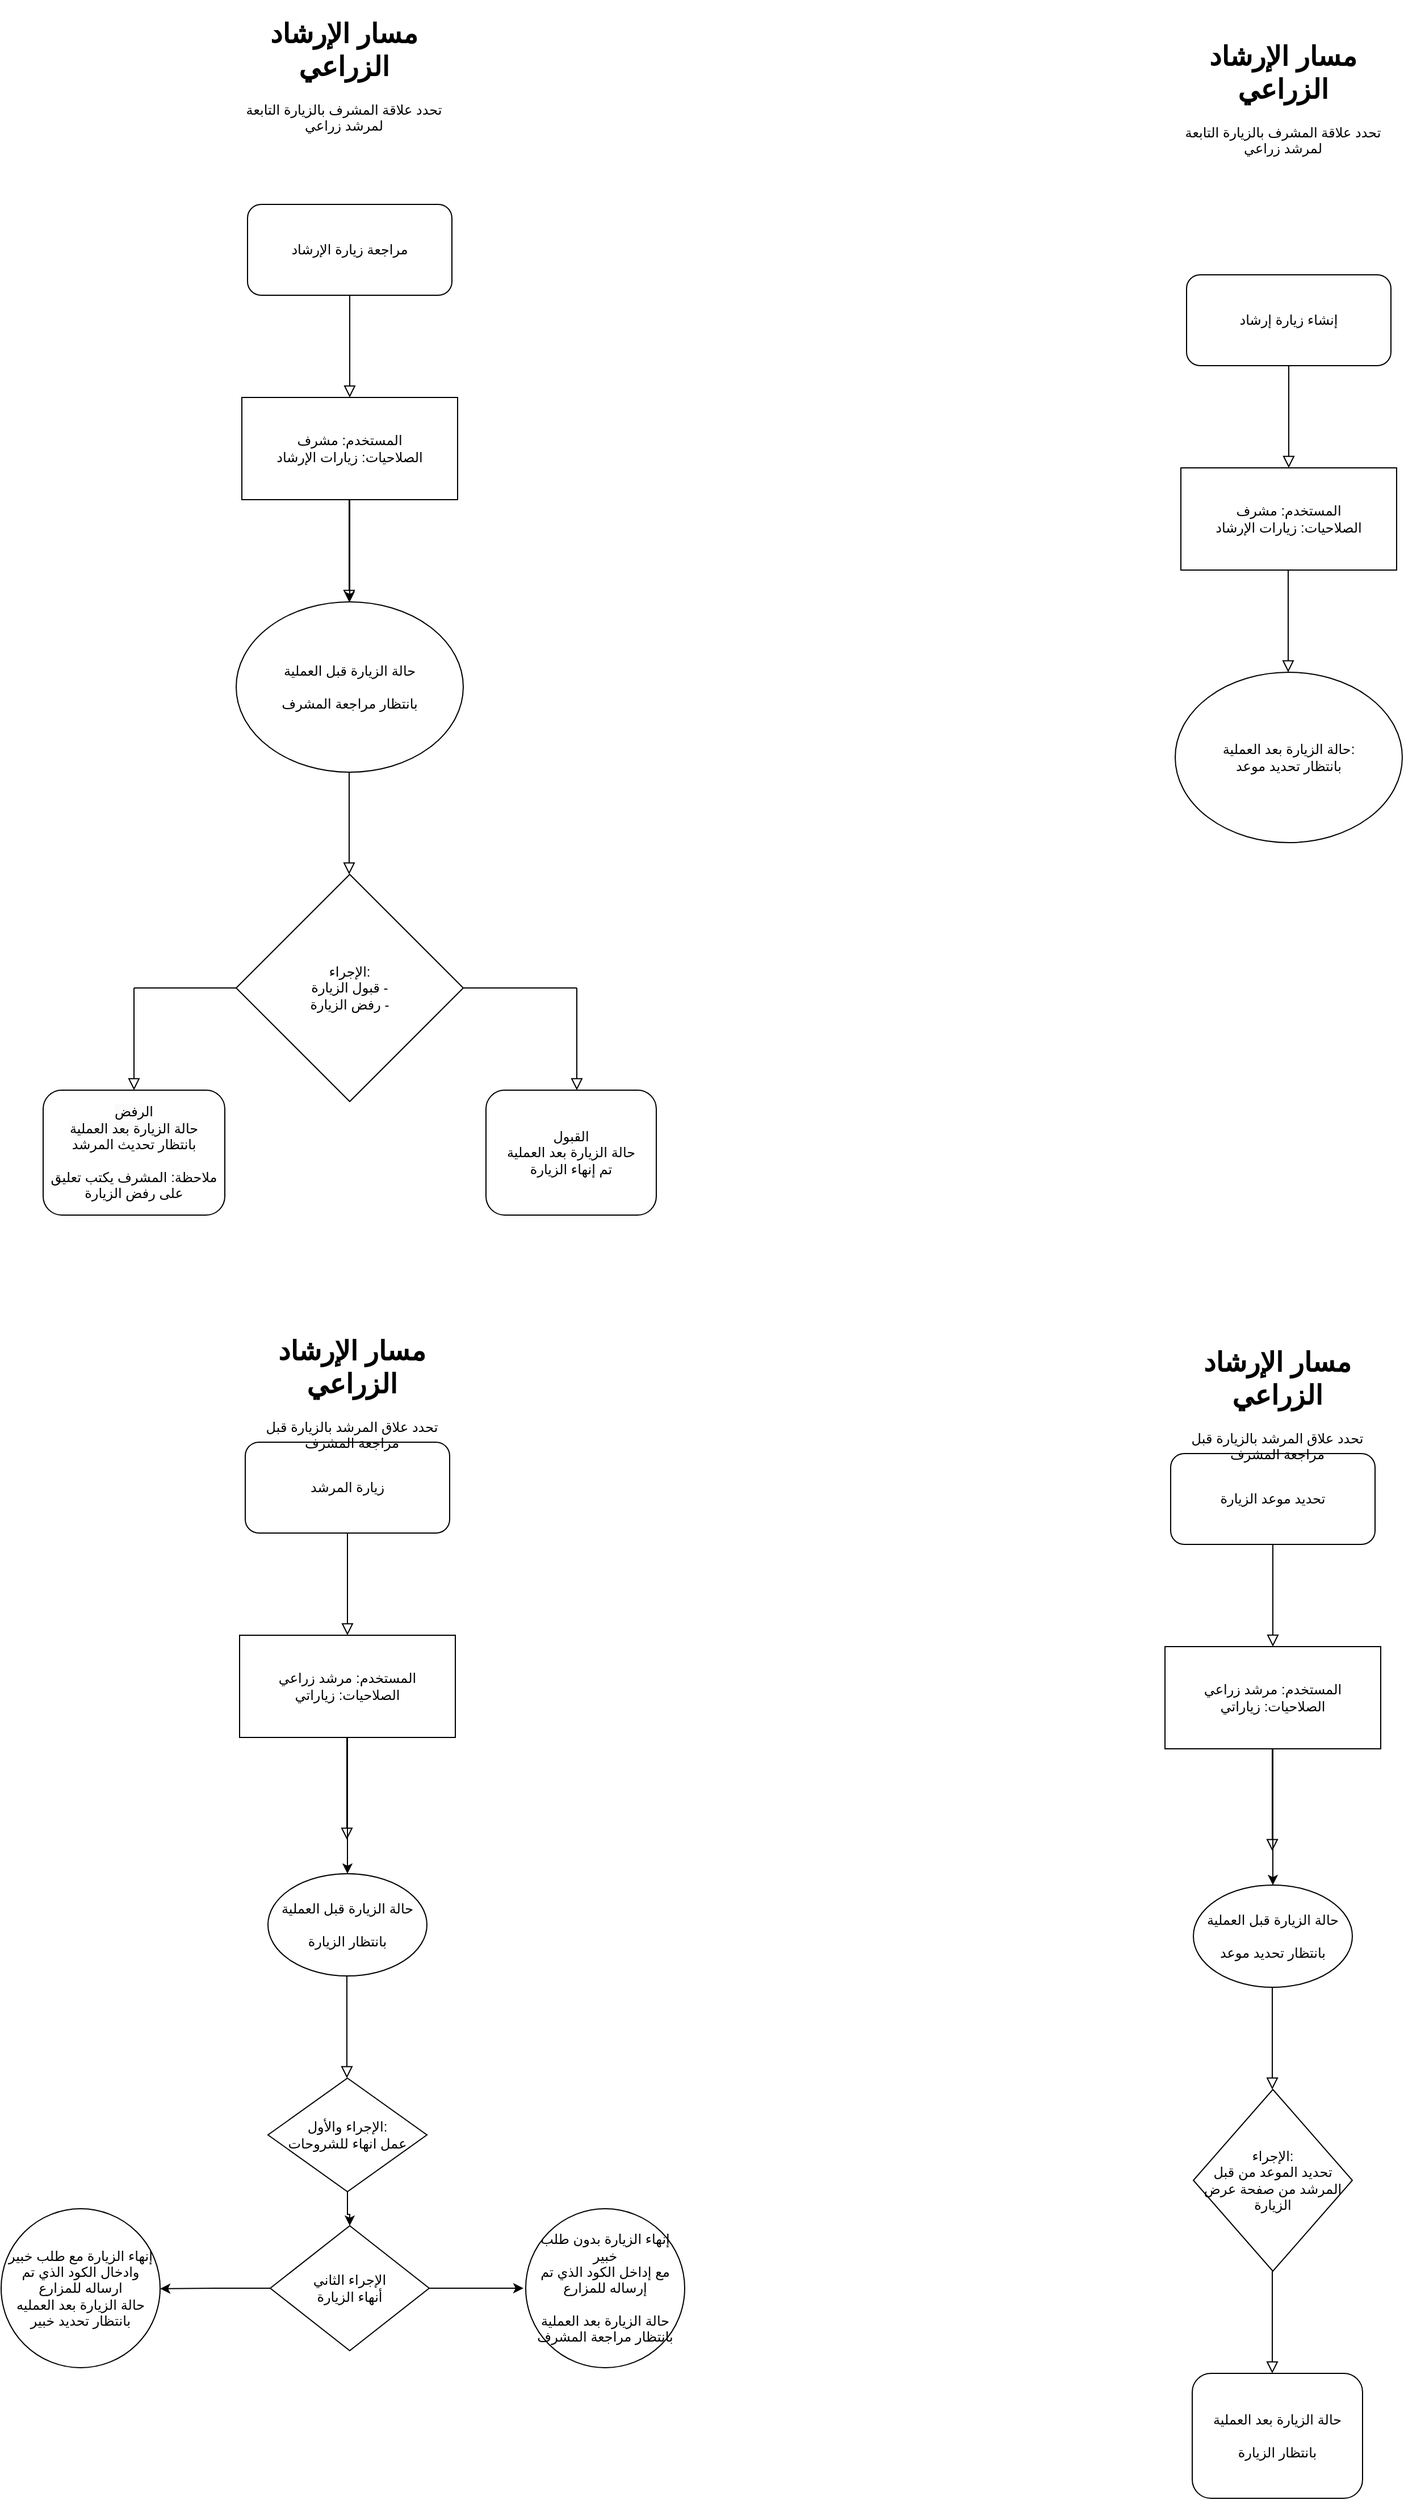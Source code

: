 <mxfile version="22.1.13" type="github">
  <diagram id="C5RBs43oDa-KdzZeNtuy" name="Page-1">
    <mxGraphModel dx="1965" dy="613" grid="1" gridSize="10" guides="1" tooltips="1" connect="1" arrows="1" fold="1" page="1" pageScale="1" pageWidth="827" pageHeight="1169" math="0" shadow="0">
      <root>
        <mxCell id="WIyWlLk6GJQsqaUBKTNV-0" />
        <mxCell id="WIyWlLk6GJQsqaUBKTNV-1" parent="WIyWlLk6GJQsqaUBKTNV-0" />
        <mxCell id="WIyWlLk6GJQsqaUBKTNV-2" value="" style="rounded=0;html=1;jettySize=auto;orthogonalLoop=1;fontSize=11;endArrow=block;endFill=0;endSize=8;strokeWidth=1;shadow=0;labelBackgroundColor=none;edgeStyle=orthogonalEdgeStyle;" parent="WIyWlLk6GJQsqaUBKTNV-1" source="WIyWlLk6GJQsqaUBKTNV-3" edge="1">
          <mxGeometry relative="1" as="geometry">
            <mxPoint x="414" y="462" as="targetPoint" />
          </mxGeometry>
        </mxCell>
        <mxCell id="WIyWlLk6GJQsqaUBKTNV-3" value="إنشاء زيارة إرشاد" style="rounded=1;whiteSpace=wrap;html=1;fontSize=12;glass=0;strokeWidth=1;shadow=0;" parent="WIyWlLk6GJQsqaUBKTNV-1" vertex="1">
          <mxGeometry x="324" y="292" width="180" height="80" as="geometry" />
        </mxCell>
        <mxCell id="__OgKGSpbxOhJbPQyg4M-0" value="المستخدم: مشرف&lt;br&gt;الصلاحيات:&amp;nbsp;زيارات الإرشاد" style="rounded=0;whiteSpace=wrap;html=1;" vertex="1" parent="WIyWlLk6GJQsqaUBKTNV-1">
          <mxGeometry x="319" y="462" width="190" height="90" as="geometry" />
        </mxCell>
        <mxCell id="__OgKGSpbxOhJbPQyg4M-3" value="" style="rounded=0;html=1;jettySize=auto;orthogonalLoop=1;fontSize=11;endArrow=block;endFill=0;endSize=8;strokeWidth=1;shadow=0;labelBackgroundColor=none;edgeStyle=orthogonalEdgeStyle;" edge="1" parent="WIyWlLk6GJQsqaUBKTNV-1">
          <mxGeometry relative="1" as="geometry">
            <mxPoint x="413.5" y="552" as="sourcePoint" />
            <mxPoint x="413.5" y="642" as="targetPoint" />
          </mxGeometry>
        </mxCell>
        <mxCell id="__OgKGSpbxOhJbPQyg4M-4" value="" style="rounded=0;html=1;jettySize=auto;orthogonalLoop=1;fontSize=11;endArrow=block;endFill=0;endSize=8;strokeWidth=1;shadow=0;labelBackgroundColor=none;edgeStyle=orthogonalEdgeStyle;" edge="1" parent="WIyWlLk6GJQsqaUBKTNV-1" source="__OgKGSpbxOhJbPQyg4M-5">
          <mxGeometry relative="1" as="geometry">
            <mxPoint x="-413" y="400" as="targetPoint" />
          </mxGeometry>
        </mxCell>
        <mxCell id="__OgKGSpbxOhJbPQyg4M-5" value="مراجعة زيارة الإرشاد" style="rounded=1;whiteSpace=wrap;html=1;fontSize=12;glass=0;strokeWidth=1;shadow=0;" vertex="1" parent="WIyWlLk6GJQsqaUBKTNV-1">
          <mxGeometry x="-503" y="230" width="180" height="80" as="geometry" />
        </mxCell>
        <mxCell id="__OgKGSpbxOhJbPQyg4M-12" value="" style="edgeStyle=orthogonalEdgeStyle;rounded=0;orthogonalLoop=1;jettySize=auto;html=1;" edge="1" parent="WIyWlLk6GJQsqaUBKTNV-1" source="__OgKGSpbxOhJbPQyg4M-6" target="__OgKGSpbxOhJbPQyg4M-9">
          <mxGeometry relative="1" as="geometry" />
        </mxCell>
        <mxCell id="__OgKGSpbxOhJbPQyg4M-6" value="المستخدم: مشرف&lt;br&gt;الصلاحيات:&amp;nbsp;زيارات الإرشاد" style="rounded=0;whiteSpace=wrap;html=1;" vertex="1" parent="WIyWlLk6GJQsqaUBKTNV-1">
          <mxGeometry x="-508" y="400" width="190" height="90" as="geometry" />
        </mxCell>
        <mxCell id="__OgKGSpbxOhJbPQyg4M-8" value="" style="rounded=0;html=1;jettySize=auto;orthogonalLoop=1;fontSize=11;endArrow=block;endFill=0;endSize=8;strokeWidth=1;shadow=0;labelBackgroundColor=none;edgeStyle=orthogonalEdgeStyle;" edge="1" parent="WIyWlLk6GJQsqaUBKTNV-1">
          <mxGeometry relative="1" as="geometry">
            <mxPoint x="-413.5" y="490" as="sourcePoint" />
            <mxPoint x="-413.5" y="580" as="targetPoint" />
          </mxGeometry>
        </mxCell>
        <mxCell id="__OgKGSpbxOhJbPQyg4M-9" value="حالة الزيارة قبل العملية&lt;br&gt;&lt;br&gt;بانتظار مراجعة المشرف" style="ellipse;whiteSpace=wrap;html=1;" vertex="1" parent="WIyWlLk6GJQsqaUBKTNV-1">
          <mxGeometry x="-513" y="580" width="200" height="150" as="geometry" />
        </mxCell>
        <mxCell id="__OgKGSpbxOhJbPQyg4M-10" value="حالة الزيارة بعد العملية:&lt;br style=&quot;border-color: var(--border-color);&quot;&gt;بانتظار تحديد موعد" style="ellipse;whiteSpace=wrap;html=1;" vertex="1" parent="WIyWlLk6GJQsqaUBKTNV-1">
          <mxGeometry x="314" y="642" width="200" height="150" as="geometry" />
        </mxCell>
        <mxCell id="__OgKGSpbxOhJbPQyg4M-11" value="الإجراء:&lt;br&gt;قبول الزيارة -&lt;br&gt;رفض الزيارة -" style="rhombus;whiteSpace=wrap;html=1;" vertex="1" parent="WIyWlLk6GJQsqaUBKTNV-1">
          <mxGeometry x="-513" y="820" width="200" height="200" as="geometry" />
        </mxCell>
        <mxCell id="__OgKGSpbxOhJbPQyg4M-13" value="" style="rounded=0;html=1;jettySize=auto;orthogonalLoop=1;fontSize=11;endArrow=block;endFill=0;endSize=8;strokeWidth=1;shadow=0;labelBackgroundColor=none;edgeStyle=orthogonalEdgeStyle;" edge="1" parent="WIyWlLk6GJQsqaUBKTNV-1">
          <mxGeometry relative="1" as="geometry">
            <mxPoint x="-413.5" y="730" as="sourcePoint" />
            <mxPoint x="-413.5" y="820" as="targetPoint" />
            <Array as="points">
              <mxPoint x="-413" y="770" />
              <mxPoint x="-413" y="770" />
            </Array>
          </mxGeometry>
        </mxCell>
        <mxCell id="__OgKGSpbxOhJbPQyg4M-15" value="" style="endArrow=none;html=1;rounded=0;" edge="1" parent="WIyWlLk6GJQsqaUBKTNV-1">
          <mxGeometry width="50" height="50" relative="1" as="geometry">
            <mxPoint x="-603" y="920" as="sourcePoint" />
            <mxPoint x="-513" y="920" as="targetPoint" />
          </mxGeometry>
        </mxCell>
        <mxCell id="__OgKGSpbxOhJbPQyg4M-16" value="" style="rounded=0;html=1;jettySize=auto;orthogonalLoop=1;fontSize=11;endArrow=block;endFill=0;endSize=8;strokeWidth=1;shadow=0;labelBackgroundColor=none;edgeStyle=orthogonalEdgeStyle;" edge="1" parent="WIyWlLk6GJQsqaUBKTNV-1">
          <mxGeometry relative="1" as="geometry">
            <mxPoint x="-603" y="920" as="sourcePoint" />
            <mxPoint x="-603" y="1010" as="targetPoint" />
            <Array as="points">
              <mxPoint x="-602.5" y="960" />
              <mxPoint x="-602.5" y="960" />
            </Array>
          </mxGeometry>
        </mxCell>
        <mxCell id="__OgKGSpbxOhJbPQyg4M-17" value="" style="endArrow=none;html=1;rounded=0;" edge="1" parent="WIyWlLk6GJQsqaUBKTNV-1">
          <mxGeometry width="50" height="50" relative="1" as="geometry">
            <mxPoint x="-213" y="920" as="sourcePoint" />
            <mxPoint x="-313" y="920" as="targetPoint" />
          </mxGeometry>
        </mxCell>
        <mxCell id="__OgKGSpbxOhJbPQyg4M-18" value="" style="rounded=0;html=1;jettySize=auto;orthogonalLoop=1;fontSize=11;endArrow=block;endFill=0;endSize=8;strokeWidth=1;shadow=0;labelBackgroundColor=none;edgeStyle=orthogonalEdgeStyle;" edge="1" parent="WIyWlLk6GJQsqaUBKTNV-1">
          <mxGeometry relative="1" as="geometry">
            <mxPoint x="-213" y="920" as="sourcePoint" />
            <mxPoint x="-213" y="1010" as="targetPoint" />
            <Array as="points">
              <mxPoint x="-212.5" y="960" />
              <mxPoint x="-212.5" y="960" />
            </Array>
          </mxGeometry>
        </mxCell>
        <mxCell id="__OgKGSpbxOhJbPQyg4M-19" value="القبول&lt;br&gt;حالة الزيارة بعد العملية&lt;br&gt;تم إنهاء الزيارة" style="rounded=1;whiteSpace=wrap;html=1;" vertex="1" parent="WIyWlLk6GJQsqaUBKTNV-1">
          <mxGeometry x="-293" y="1010" width="150" height="110" as="geometry" />
        </mxCell>
        <mxCell id="__OgKGSpbxOhJbPQyg4M-20" value="&lt;span style=&quot;color: rgb(0, 0, 0); font-family: Helvetica; font-size: 12px; font-style: normal; font-variant-ligatures: normal; font-variant-caps: normal; font-weight: 400; letter-spacing: normal; orphans: 2; text-align: center; text-indent: 0px; text-transform: none; widows: 2; word-spacing: 0px; -webkit-text-stroke-width: 0px; background-color: rgb(251, 251, 251); text-decoration-thickness: initial; text-decoration-style: initial; text-decoration-color: initial; float: none; display: inline !important;&quot;&gt;الرفض&lt;/span&gt;&lt;br style=&quot;border-color: var(--border-color); color: rgb(0, 0, 0); font-family: Helvetica; font-size: 12px; font-style: normal; font-variant-ligatures: normal; font-variant-caps: normal; font-weight: 400; letter-spacing: normal; orphans: 2; text-align: center; text-indent: 0px; text-transform: none; widows: 2; word-spacing: 0px; -webkit-text-stroke-width: 0px; background-color: rgb(251, 251, 251); text-decoration-thickness: initial; text-decoration-style: initial; text-decoration-color: initial;&quot;&gt;&lt;span style=&quot;color: rgb(0, 0, 0); font-family: Helvetica; font-size: 12px; font-style: normal; font-variant-ligatures: normal; font-variant-caps: normal; font-weight: 400; letter-spacing: normal; orphans: 2; text-align: center; text-indent: 0px; text-transform: none; widows: 2; word-spacing: 0px; -webkit-text-stroke-width: 0px; background-color: rgb(251, 251, 251); text-decoration-thickness: initial; text-decoration-style: initial; text-decoration-color: initial; float: none; display: inline !important;&quot;&gt;حالة الزيارة بعد العملية&lt;/span&gt;&lt;br style=&quot;border-color: var(--border-color); color: rgb(0, 0, 0); font-family: Helvetica; font-size: 12px; font-style: normal; font-variant-ligatures: normal; font-variant-caps: normal; font-weight: 400; letter-spacing: normal; orphans: 2; text-align: center; text-indent: 0px; text-transform: none; widows: 2; word-spacing: 0px; -webkit-text-stroke-width: 0px; background-color: rgb(251, 251, 251); text-decoration-thickness: initial; text-decoration-style: initial; text-decoration-color: initial;&quot;&gt;بانتظار تحديث المرشد&lt;br&gt;&lt;br&gt;ملاحظة: المشرف يكتب تعليق على رفض الزيارة" style="rounded=1;whiteSpace=wrap;html=1;" vertex="1" parent="WIyWlLk6GJQsqaUBKTNV-1">
          <mxGeometry x="-683" y="1010" width="160" height="110" as="geometry" />
        </mxCell>
        <mxCell id="__OgKGSpbxOhJbPQyg4M-30" value="&lt;h1&gt;مسار الإرشاد الزراعي&lt;/h1&gt;&lt;p&gt;تحدد علاقة المشرف بالزيارة التابعة لمرشد زراعي&lt;/p&gt;" style="text;html=1;strokeColor=none;fillColor=none;spacing=5;spacingTop=-20;whiteSpace=wrap;overflow=hidden;rounded=0;align=center;" vertex="1" parent="WIyWlLk6GJQsqaUBKTNV-1">
          <mxGeometry x="314" y="80" width="190" height="120" as="geometry" />
        </mxCell>
        <mxCell id="__OgKGSpbxOhJbPQyg4M-31" value="&lt;h1&gt;مسار الإرشاد الزراعي&lt;/h1&gt;&lt;p&gt;تحدد علاقة المشرف بالزيارة التابعة لمرشد زراعي&lt;/p&gt;" style="text;html=1;strokeColor=none;fillColor=none;spacing=5;spacingTop=-20;whiteSpace=wrap;overflow=hidden;rounded=0;align=center;" vertex="1" parent="WIyWlLk6GJQsqaUBKTNV-1">
          <mxGeometry x="-513" y="60" width="190" height="120" as="geometry" />
        </mxCell>
        <mxCell id="__OgKGSpbxOhJbPQyg4M-32" value="" style="rounded=0;html=1;jettySize=auto;orthogonalLoop=1;fontSize=11;endArrow=block;endFill=0;endSize=8;strokeWidth=1;shadow=0;labelBackgroundColor=none;edgeStyle=orthogonalEdgeStyle;" edge="1" parent="WIyWlLk6GJQsqaUBKTNV-1" source="__OgKGSpbxOhJbPQyg4M-33">
          <mxGeometry relative="1" as="geometry">
            <mxPoint x="400" y="1500" as="targetPoint" />
          </mxGeometry>
        </mxCell>
        <mxCell id="__OgKGSpbxOhJbPQyg4M-33" value="تحديد موعد الزيارة" style="rounded=1;whiteSpace=wrap;html=1;fontSize=12;glass=0;strokeWidth=1;shadow=0;" vertex="1" parent="WIyWlLk6GJQsqaUBKTNV-1">
          <mxGeometry x="310" y="1330" width="180" height="80" as="geometry" />
        </mxCell>
        <mxCell id="__OgKGSpbxOhJbPQyg4M-34" value="" style="edgeStyle=orthogonalEdgeStyle;rounded=0;orthogonalLoop=1;jettySize=auto;html=1;" edge="1" parent="WIyWlLk6GJQsqaUBKTNV-1" source="__OgKGSpbxOhJbPQyg4M-35" target="__OgKGSpbxOhJbPQyg4M-37">
          <mxGeometry relative="1" as="geometry" />
        </mxCell>
        <mxCell id="__OgKGSpbxOhJbPQyg4M-35" value="المستخدم: مرشد زراعي&lt;br&gt;الصلاحيات:&amp;nbsp;زياراتي" style="rounded=0;whiteSpace=wrap;html=1;" vertex="1" parent="WIyWlLk6GJQsqaUBKTNV-1">
          <mxGeometry x="305" y="1500" width="190" height="90" as="geometry" />
        </mxCell>
        <mxCell id="__OgKGSpbxOhJbPQyg4M-36" value="" style="rounded=0;html=1;jettySize=auto;orthogonalLoop=1;fontSize=11;endArrow=block;endFill=0;endSize=8;strokeWidth=1;shadow=0;labelBackgroundColor=none;edgeStyle=orthogonalEdgeStyle;" edge="1" parent="WIyWlLk6GJQsqaUBKTNV-1">
          <mxGeometry relative="1" as="geometry">
            <mxPoint x="399.5" y="1590" as="sourcePoint" />
            <mxPoint x="399.5" y="1680" as="targetPoint" />
          </mxGeometry>
        </mxCell>
        <mxCell id="__OgKGSpbxOhJbPQyg4M-37" value="حالة الزيارة قبل العملية&lt;br&gt;&lt;br&gt;بانتظار تحديد موعد" style="ellipse;whiteSpace=wrap;html=1;" vertex="1" parent="WIyWlLk6GJQsqaUBKTNV-1">
          <mxGeometry x="330" y="1710" width="140" height="90" as="geometry" />
        </mxCell>
        <mxCell id="__OgKGSpbxOhJbPQyg4M-38" value="الإجراء:&lt;br&gt;تحديد الموعد من قبل المرشد من صفحة عرض الزيارة" style="rhombus;whiteSpace=wrap;html=1;" vertex="1" parent="WIyWlLk6GJQsqaUBKTNV-1">
          <mxGeometry x="330" y="1890" width="140" height="160" as="geometry" />
        </mxCell>
        <mxCell id="__OgKGSpbxOhJbPQyg4M-39" value="" style="rounded=0;html=1;jettySize=auto;orthogonalLoop=1;fontSize=11;endArrow=block;endFill=0;endSize=8;strokeWidth=1;shadow=0;labelBackgroundColor=none;edgeStyle=orthogonalEdgeStyle;" edge="1" parent="WIyWlLk6GJQsqaUBKTNV-1">
          <mxGeometry relative="1" as="geometry">
            <mxPoint x="399.5" y="1800" as="sourcePoint" />
            <mxPoint x="399.5" y="1890" as="targetPoint" />
            <Array as="points">
              <mxPoint x="400" y="1840" />
              <mxPoint x="400" y="1840" />
            </Array>
          </mxGeometry>
        </mxCell>
        <mxCell id="__OgKGSpbxOhJbPQyg4M-43" value="" style="rounded=0;html=1;jettySize=auto;orthogonalLoop=1;fontSize=11;endArrow=block;endFill=0;endSize=8;strokeWidth=1;shadow=0;labelBackgroundColor=none;edgeStyle=orthogonalEdgeStyle;" edge="1" parent="WIyWlLk6GJQsqaUBKTNV-1">
          <mxGeometry relative="1" as="geometry">
            <mxPoint x="399.5" y="2050" as="sourcePoint" />
            <mxPoint x="399.5" y="2140" as="targetPoint" />
            <Array as="points">
              <mxPoint x="400" y="2090" />
              <mxPoint x="400" y="2090" />
            </Array>
          </mxGeometry>
        </mxCell>
        <mxCell id="__OgKGSpbxOhJbPQyg4M-44" value="حالة الزيارة بعد العملية&lt;br&gt;&lt;br&gt;بانتظار الزيارة" style="rounded=1;whiteSpace=wrap;html=1;" vertex="1" parent="WIyWlLk6GJQsqaUBKTNV-1">
          <mxGeometry x="329" y="2140" width="150" height="110" as="geometry" />
        </mxCell>
        <mxCell id="__OgKGSpbxOhJbPQyg4M-46" value="&lt;h1&gt;مسار الإرشاد الزراعي&lt;/h1&gt;&lt;p&gt;تحدد علاق المرشد بالزيارة قبل مراجعة المشرف&lt;/p&gt;" style="text;html=1;strokeColor=none;fillColor=none;spacing=5;spacingTop=-20;whiteSpace=wrap;overflow=hidden;rounded=0;align=center;" vertex="1" parent="WIyWlLk6GJQsqaUBKTNV-1">
          <mxGeometry x="309" y="1230" width="190" height="120" as="geometry" />
        </mxCell>
        <mxCell id="__OgKGSpbxOhJbPQyg4M-57" value="" style="rounded=0;html=1;jettySize=auto;orthogonalLoop=1;fontSize=11;endArrow=block;endFill=0;endSize=8;strokeWidth=1;shadow=0;labelBackgroundColor=none;edgeStyle=orthogonalEdgeStyle;" edge="1" parent="WIyWlLk6GJQsqaUBKTNV-1" source="__OgKGSpbxOhJbPQyg4M-58">
          <mxGeometry relative="1" as="geometry">
            <mxPoint x="-415" y="1490" as="targetPoint" />
          </mxGeometry>
        </mxCell>
        <mxCell id="__OgKGSpbxOhJbPQyg4M-58" value="زيارة المرشد" style="rounded=1;whiteSpace=wrap;html=1;fontSize=12;glass=0;strokeWidth=1;shadow=0;" vertex="1" parent="WIyWlLk6GJQsqaUBKTNV-1">
          <mxGeometry x="-505" y="1320" width="180" height="80" as="geometry" />
        </mxCell>
        <mxCell id="__OgKGSpbxOhJbPQyg4M-59" value="" style="edgeStyle=orthogonalEdgeStyle;rounded=0;orthogonalLoop=1;jettySize=auto;html=1;" edge="1" parent="WIyWlLk6GJQsqaUBKTNV-1" source="__OgKGSpbxOhJbPQyg4M-60" target="__OgKGSpbxOhJbPQyg4M-62">
          <mxGeometry relative="1" as="geometry" />
        </mxCell>
        <mxCell id="__OgKGSpbxOhJbPQyg4M-60" value="المستخدم: مرشد زراعي&lt;br&gt;الصلاحيات:&amp;nbsp;زياراتي" style="rounded=0;whiteSpace=wrap;html=1;" vertex="1" parent="WIyWlLk6GJQsqaUBKTNV-1">
          <mxGeometry x="-510" y="1490" width="190" height="90" as="geometry" />
        </mxCell>
        <mxCell id="__OgKGSpbxOhJbPQyg4M-61" value="" style="rounded=0;html=1;jettySize=auto;orthogonalLoop=1;fontSize=11;endArrow=block;endFill=0;endSize=8;strokeWidth=1;shadow=0;labelBackgroundColor=none;edgeStyle=orthogonalEdgeStyle;" edge="1" parent="WIyWlLk6GJQsqaUBKTNV-1">
          <mxGeometry relative="1" as="geometry">
            <mxPoint x="-415.5" y="1580" as="sourcePoint" />
            <mxPoint x="-415.5" y="1670" as="targetPoint" />
          </mxGeometry>
        </mxCell>
        <mxCell id="__OgKGSpbxOhJbPQyg4M-62" value="حالة الزيارة قبل العملية&lt;br&gt;&lt;br&gt;بانتظار الزيارة" style="ellipse;whiteSpace=wrap;html=1;" vertex="1" parent="WIyWlLk6GJQsqaUBKTNV-1">
          <mxGeometry x="-485" y="1700" width="140" height="90" as="geometry" />
        </mxCell>
        <mxCell id="__OgKGSpbxOhJbPQyg4M-70" style="edgeStyle=orthogonalEdgeStyle;rounded=0;orthogonalLoop=1;jettySize=auto;html=1;entryX=0.5;entryY=0;entryDx=0;entryDy=0;" edge="1" parent="WIyWlLk6GJQsqaUBKTNV-1" source="__OgKGSpbxOhJbPQyg4M-63" target="__OgKGSpbxOhJbPQyg4M-69">
          <mxGeometry relative="1" as="geometry" />
        </mxCell>
        <mxCell id="__OgKGSpbxOhJbPQyg4M-63" value="الإجراء والأول:&lt;br&gt;عمل انهاء للشروحات" style="rhombus;whiteSpace=wrap;html=1;" vertex="1" parent="WIyWlLk6GJQsqaUBKTNV-1">
          <mxGeometry x="-485" y="1880" width="140" height="100" as="geometry" />
        </mxCell>
        <mxCell id="__OgKGSpbxOhJbPQyg4M-64" value="" style="rounded=0;html=1;jettySize=auto;orthogonalLoop=1;fontSize=11;endArrow=block;endFill=0;endSize=8;strokeWidth=1;shadow=0;labelBackgroundColor=none;edgeStyle=orthogonalEdgeStyle;" edge="1" parent="WIyWlLk6GJQsqaUBKTNV-1">
          <mxGeometry relative="1" as="geometry">
            <mxPoint x="-415.5" y="1790" as="sourcePoint" />
            <mxPoint x="-415.5" y="1880" as="targetPoint" />
            <Array as="points">
              <mxPoint x="-415" y="1830" />
              <mxPoint x="-415" y="1830" />
            </Array>
          </mxGeometry>
        </mxCell>
        <mxCell id="__OgKGSpbxOhJbPQyg4M-67" value="&lt;h1&gt;مسار الإرشاد الزراعي&lt;/h1&gt;&lt;p&gt;تحدد علاق المرشد بالزيارة قبل مراجعة المشرف&lt;/p&gt;" style="text;html=1;strokeColor=none;fillColor=none;spacing=5;spacingTop=-20;whiteSpace=wrap;overflow=hidden;rounded=0;align=center;" vertex="1" parent="WIyWlLk6GJQsqaUBKTNV-1">
          <mxGeometry x="-506" y="1220" width="190" height="120" as="geometry" />
        </mxCell>
        <mxCell id="__OgKGSpbxOhJbPQyg4M-71" style="edgeStyle=orthogonalEdgeStyle;rounded=0;orthogonalLoop=1;jettySize=auto;html=1;" edge="1" parent="WIyWlLk6GJQsqaUBKTNV-1" source="__OgKGSpbxOhJbPQyg4M-69">
          <mxGeometry relative="1" as="geometry">
            <mxPoint x="-260" y="2065" as="targetPoint" />
          </mxGeometry>
        </mxCell>
        <mxCell id="__OgKGSpbxOhJbPQyg4M-72" style="edgeStyle=orthogonalEdgeStyle;rounded=0;orthogonalLoop=1;jettySize=auto;html=1;exitX=0;exitY=0.5;exitDx=0;exitDy=0;" edge="1" parent="WIyWlLk6GJQsqaUBKTNV-1" source="__OgKGSpbxOhJbPQyg4M-69">
          <mxGeometry relative="1" as="geometry">
            <mxPoint x="-580" y="2065.4" as="targetPoint" />
          </mxGeometry>
        </mxCell>
        <mxCell id="__OgKGSpbxOhJbPQyg4M-69" value="الإجراء الثاني&lt;br&gt;أنهاء الزيارة" style="rhombus;whiteSpace=wrap;html=1;" vertex="1" parent="WIyWlLk6GJQsqaUBKTNV-1">
          <mxGeometry x="-483" y="2010" width="140" height="110" as="geometry" />
        </mxCell>
        <mxCell id="__OgKGSpbxOhJbPQyg4M-73" value="إنهاء الزيارة بدون طلب خبير&lt;br&gt;مع إداخل الكود الذي تم إرساله للمزارع&lt;br&gt;&lt;br&gt;حالة الزيارة بعد العملية&lt;br&gt;بانتظار مراجعة المشرف" style="ellipse;whiteSpace=wrap;html=1;aspect=fixed;" vertex="1" parent="WIyWlLk6GJQsqaUBKTNV-1">
          <mxGeometry x="-258" y="1995" width="140" height="140" as="geometry" />
        </mxCell>
        <mxCell id="__OgKGSpbxOhJbPQyg4M-74" value="إنهاء الزيارة مع طلب خبير وادخال الكود الذي تم ارساله للمزارع&lt;br&gt;حالة الزيارة بعد العمليه&lt;br&gt;بانتظار تحديد خبير" style="ellipse;whiteSpace=wrap;html=1;aspect=fixed;" vertex="1" parent="WIyWlLk6GJQsqaUBKTNV-1">
          <mxGeometry x="-720" y="1995" width="140" height="140" as="geometry" />
        </mxCell>
      </root>
    </mxGraphModel>
  </diagram>
</mxfile>
